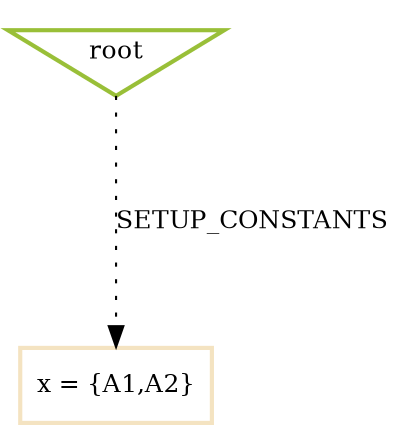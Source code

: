 digraph visited_states {
graph [nodesep=1.5, ranksep=1.5];
root [shape=invtriangle, color="#99BF38", fontsize=12, penwidth=2, label="root"];

root -> 0 [style = dotted, color = black, label="SETUP_CONSTANTS", fontsize=12];

0 [shape=box, color="#F4E3C1", fontsize=12, penwidth=2, label="x = \{A1,A2\}"];


}
